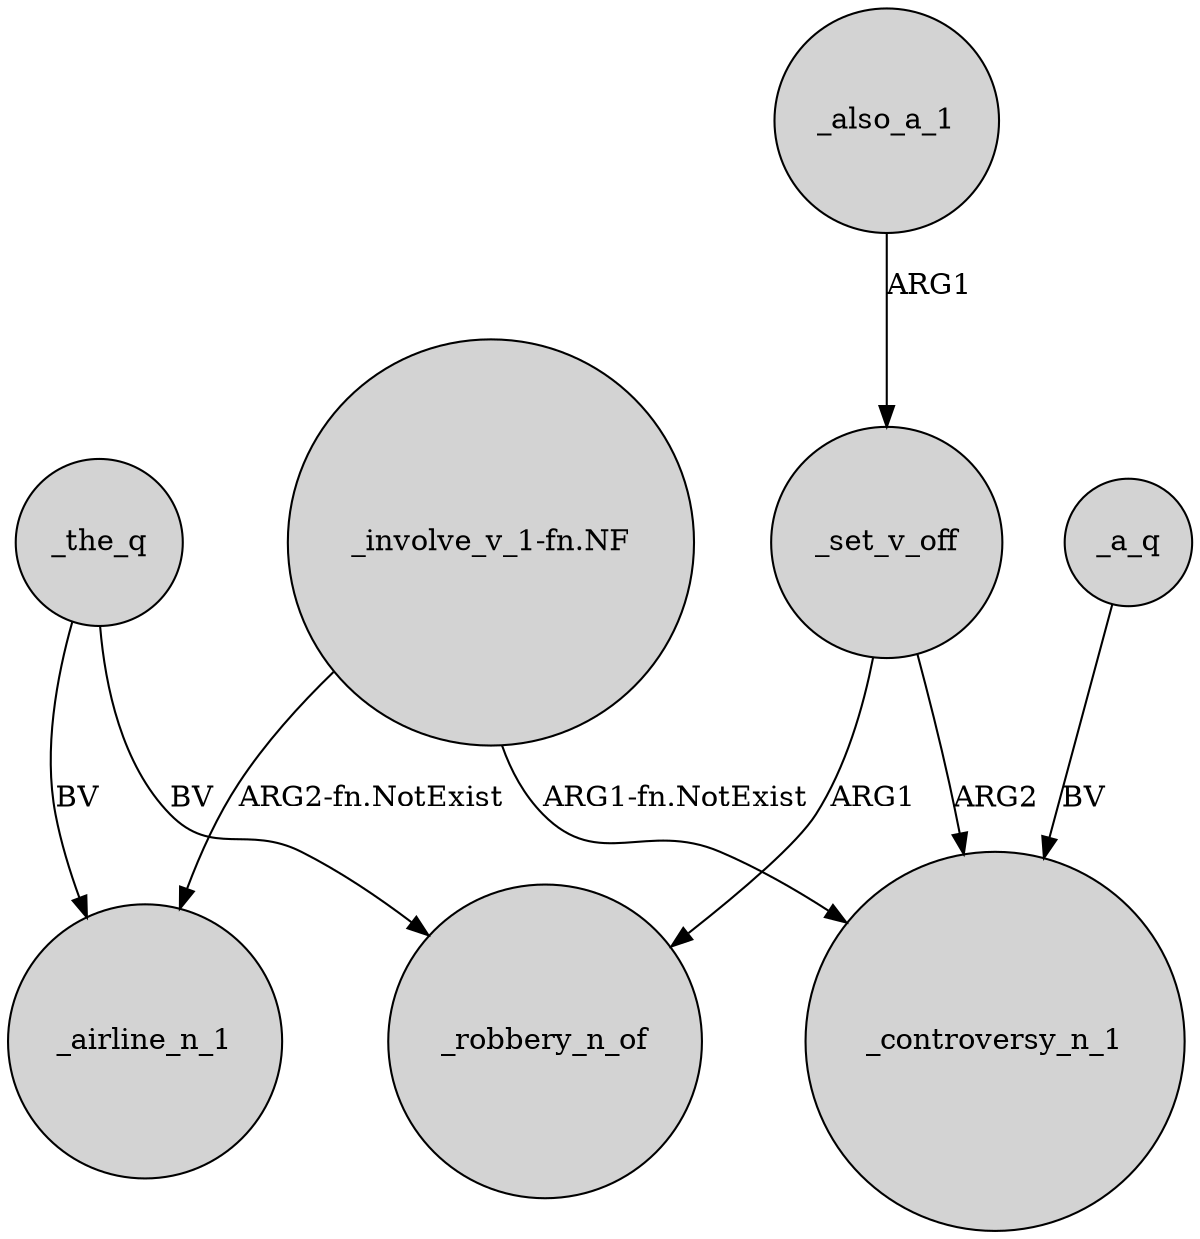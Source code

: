 digraph {
	node [shape=circle style=filled]
	_the_q -> _robbery_n_of [label=BV]
	_a_q -> _controversy_n_1 [label=BV]
	_set_v_off -> _robbery_n_of [label=ARG1]
	_the_q -> _airline_n_1 [label=BV]
	_set_v_off -> _controversy_n_1 [label=ARG2]
	_also_a_1 -> _set_v_off [label=ARG1]
	"_involve_v_1-fn.NF" -> _airline_n_1 [label="ARG2-fn.NotExist"]
	"_involve_v_1-fn.NF" -> _controversy_n_1 [label="ARG1-fn.NotExist"]
}
